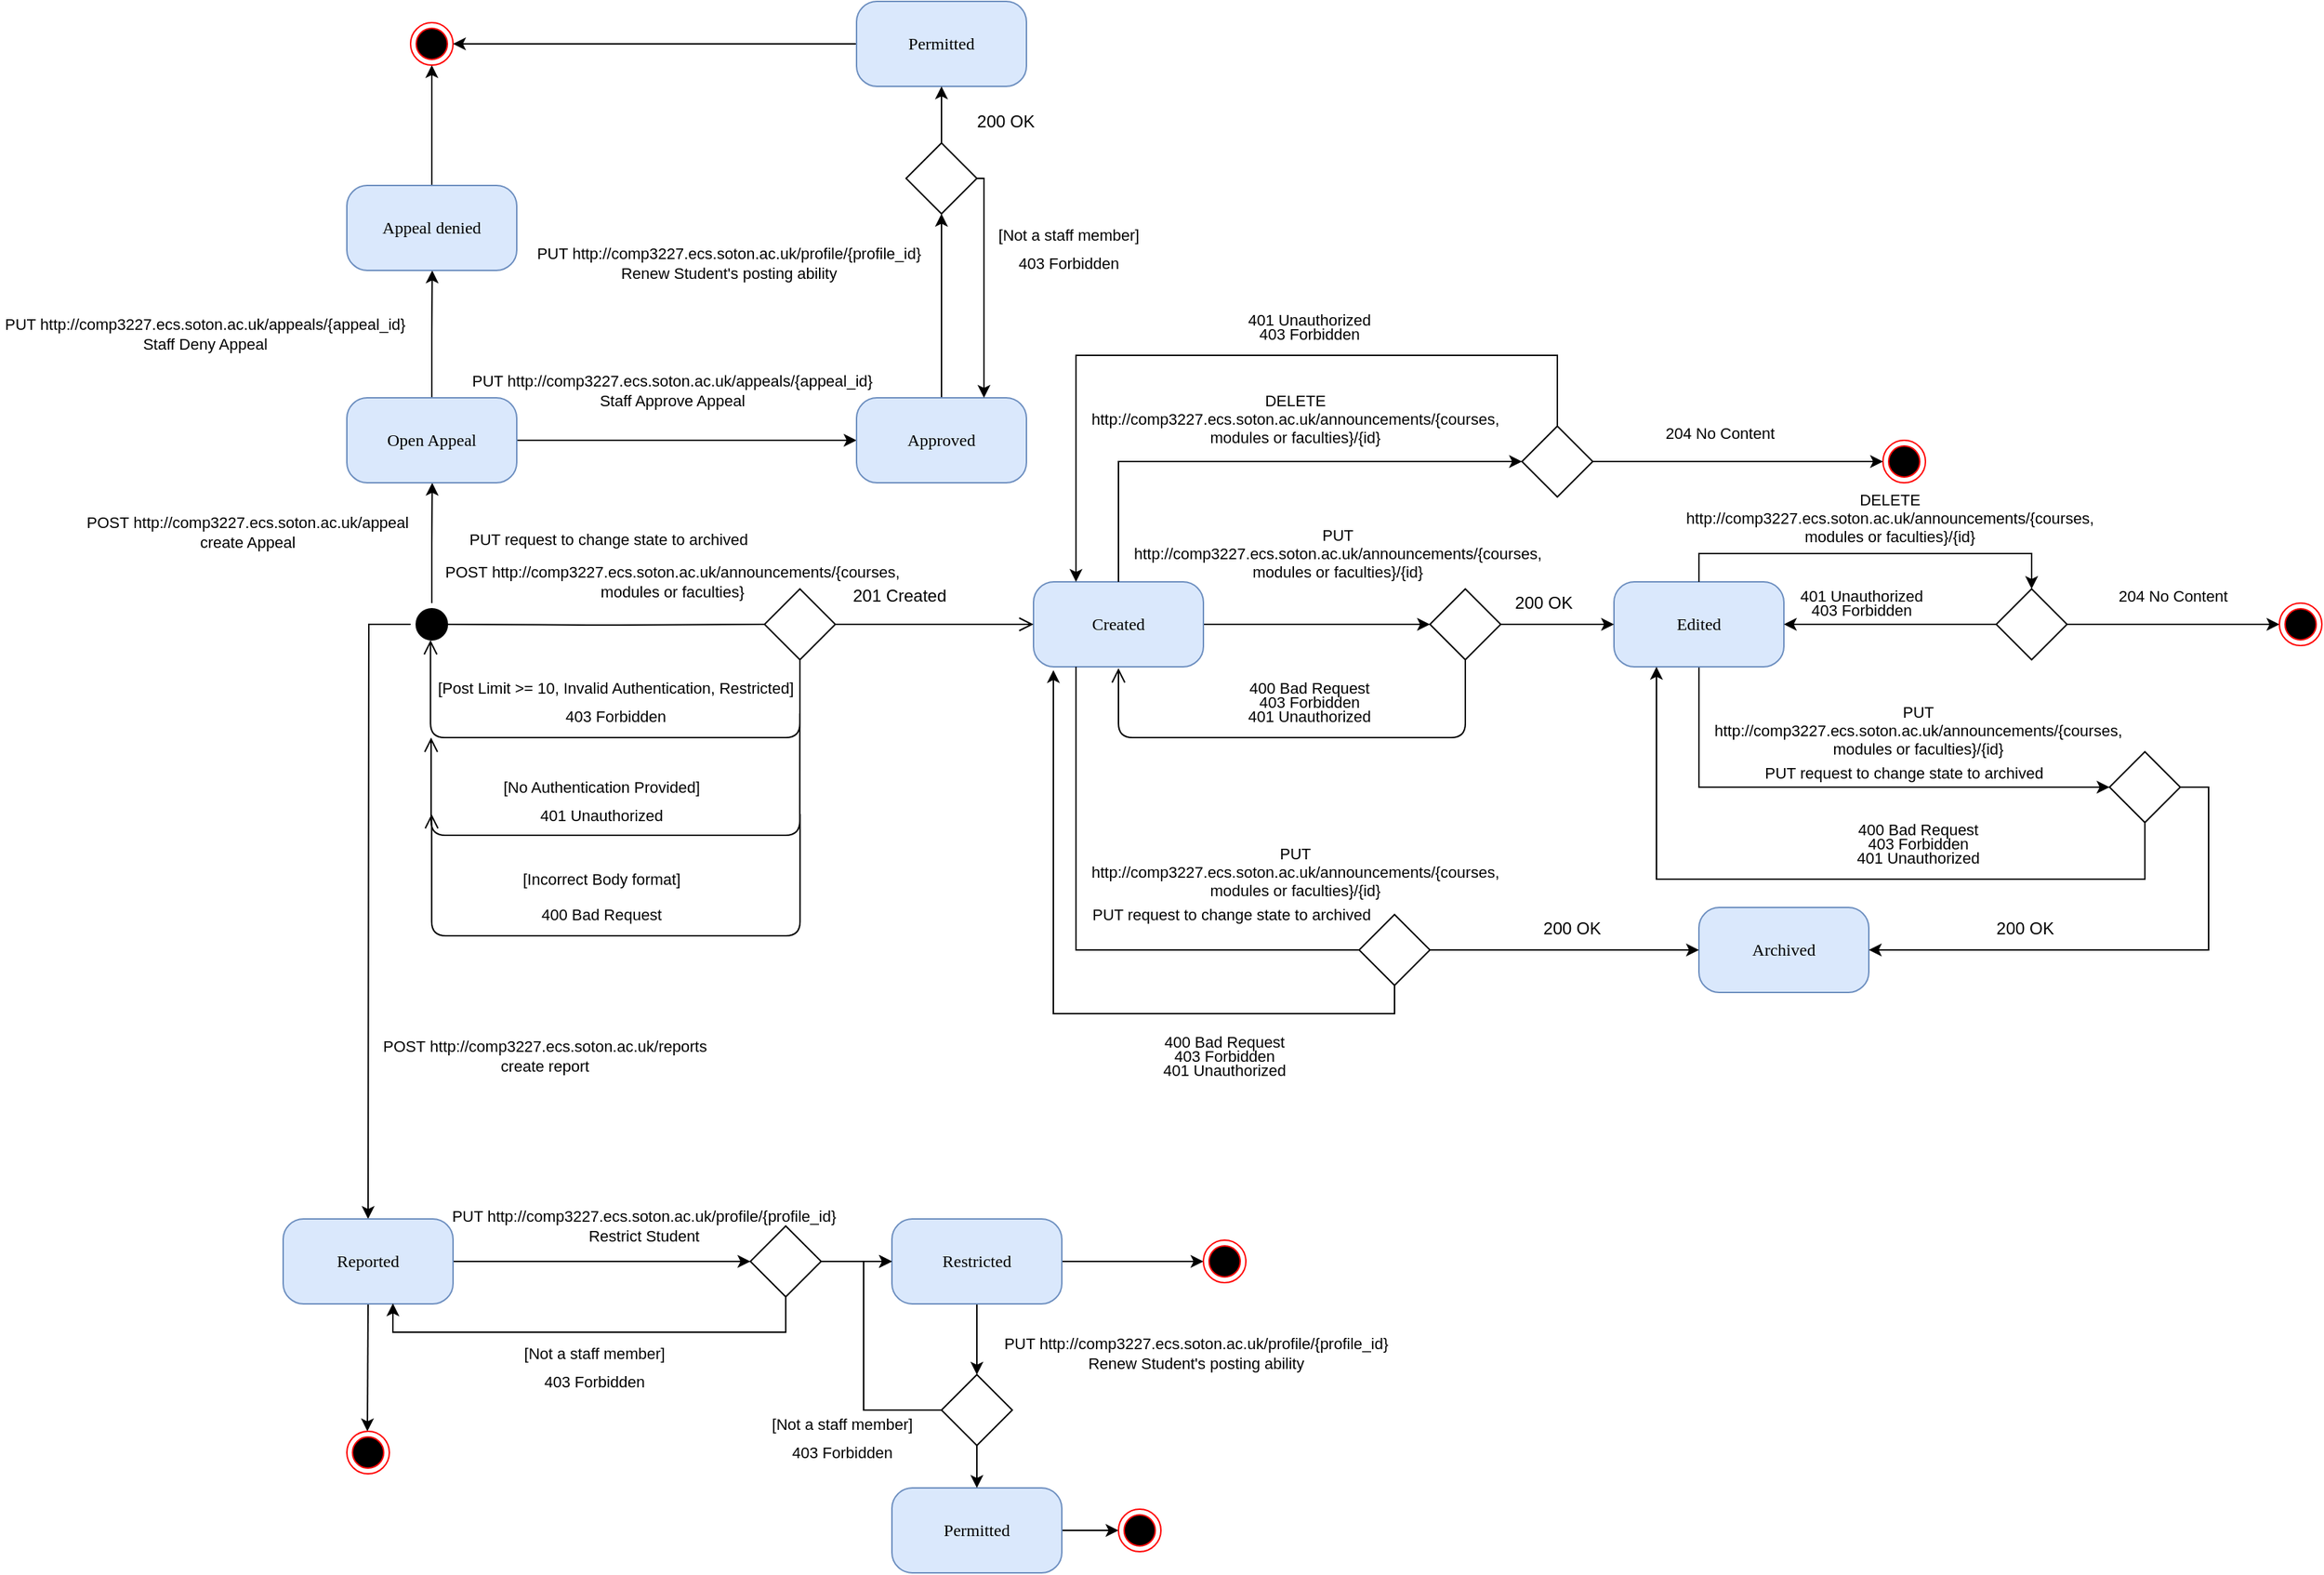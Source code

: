 <mxfile version="22.1.5" type="device">
  <diagram name="Page-1" id="58cdce13-f638-feb5-8d6f-7d28b1aa9fa0">
    <mxGraphModel dx="1909" dy="971" grid="1" gridSize="10" guides="1" tooltips="1" connect="1" arrows="1" fold="1" page="1" pageScale="1" pageWidth="3300" pageHeight="2339" background="none" math="0" shadow="0">
      <root>
        <mxCell id="0" />
        <mxCell id="1" parent="0" />
        <mxCell id="6BWkst6RVMvoEHYVJQI9-71" style="edgeStyle=orthogonalEdgeStyle;rounded=0;orthogonalLoop=1;jettySize=auto;html=1;exitX=0.5;exitY=1;exitDx=0;exitDy=0;" parent="1" source="382b91b5511bd0f7-1" edge="1">
          <mxGeometry relative="1" as="geometry">
            <mxPoint x="890" y="1190" as="targetPoint" />
          </mxGeometry>
        </mxCell>
        <mxCell id="wpCIgoDuGoxNXAhAN5nI-4" style="edgeStyle=orthogonalEdgeStyle;rounded=0;orthogonalLoop=1;jettySize=auto;html=1;exitX=0;exitY=0.5;exitDx=0;exitDy=0;" parent="1" source="382b91b5511bd0f7-1" edge="1">
          <mxGeometry relative="1" as="geometry">
            <mxPoint x="935.286" y="670" as="targetPoint" />
          </mxGeometry>
        </mxCell>
        <mxCell id="382b91b5511bd0f7-1" value="" style="ellipse;html=1;shape=startState;fillColor=#000000;strokeColor=#000000;rounded=1;shadow=0;comic=0;labelBackgroundColor=none;fontFamily=Verdana;fontSize=12;fontColor=#000000;align=center;direction=south;" parent="1" vertex="1">
          <mxGeometry x="920" y="755" width="30" height="30" as="geometry" />
        </mxCell>
        <mxCell id="SyVr7KE0uqaBWoRiE3xX-16" style="edgeStyle=orthogonalEdgeStyle;rounded=0;orthogonalLoop=1;jettySize=auto;html=1;exitX=1;exitY=0.5;exitDx=0;exitDy=0;entryX=0;entryY=0.5;entryDx=0;entryDy=0;" parent="1" source="382b91b5511bd0f7-6" target="6BWkst6RVMvoEHYVJQI9-21" edge="1">
          <mxGeometry relative="1" as="geometry" />
        </mxCell>
        <mxCell id="382b91b5511bd0f7-6" value="Created" style="rounded=1;whiteSpace=wrap;html=1;arcSize=24;fillColor=#dae8fc;strokeColor=#6c8ebf;shadow=0;comic=0;labelBackgroundColor=none;fontFamily=Verdana;fontSize=12;align=center;" parent="1" vertex="1">
          <mxGeometry x="1360" y="740" width="120" height="60" as="geometry" />
        </mxCell>
        <mxCell id="2a3bc250acf0617d-9" style="edgeStyle=orthogonalEdgeStyle;html=1;labelBackgroundColor=none;endArrow=open;endSize=8;strokeColor=#000000;fontFamily=Verdana;fontSize=12;align=left;startArrow=none;" parent="1" source="6BWkst6RVMvoEHYVJQI9-2" target="382b91b5511bd0f7-6" edge="1">
          <mxGeometry relative="1" as="geometry" />
        </mxCell>
        <mxCell id="6BWkst6RVMvoEHYVJQI9-3" value="" style="edgeStyle=orthogonalEdgeStyle;html=1;labelBackgroundColor=none;endArrow=none;endSize=8;strokeColor=#000000;fontFamily=Verdana;fontSize=12;align=left;" parent="1" target="6BWkst6RVMvoEHYVJQI9-2" edge="1">
          <mxGeometry relative="1" as="geometry">
            <mxPoint x="940" y="770" as="sourcePoint" />
            <mxPoint x="1230" y="770" as="targetPoint" />
          </mxGeometry>
        </mxCell>
        <mxCell id="6BWkst6RVMvoEHYVJQI9-2" value="" style="rhombus;whiteSpace=wrap;html=1;" parent="1" vertex="1">
          <mxGeometry x="1170" y="745" width="50" height="50" as="geometry" />
        </mxCell>
        <mxCell id="6BWkst6RVMvoEHYVJQI9-5" style="edgeStyle=orthogonalEdgeStyle;html=1;labelBackgroundColor=none;endArrow=open;endSize=8;strokeColor=#000000;fontFamily=Verdana;fontSize=12;align=left;startArrow=none;entryX=0.871;entryY=0.53;entryDx=0;entryDy=0;entryPerimeter=0;exitX=0.5;exitY=1;exitDx=0;exitDy=0;" parent="1" source="6BWkst6RVMvoEHYVJQI9-2" target="382b91b5511bd0f7-1" edge="1">
          <mxGeometry relative="1" as="geometry">
            <mxPoint x="1095" y="800" as="sourcePoint" />
            <mxPoint x="1200" y="740" as="targetPoint" />
            <Array as="points">
              <mxPoint x="1195" y="850" />
              <mxPoint x="934" y="850" />
            </Array>
          </mxGeometry>
        </mxCell>
        <mxCell id="SyVr7KE0uqaBWoRiE3xX-9" style="edgeStyle=orthogonalEdgeStyle;rounded=0;orthogonalLoop=1;jettySize=auto;html=1;exitX=0.5;exitY=1;exitDx=0;exitDy=0;entryX=0;entryY=0.5;entryDx=0;entryDy=0;" parent="1" source="6BWkst6RVMvoEHYVJQI9-6" target="SyVr7KE0uqaBWoRiE3xX-12" edge="1">
          <mxGeometry relative="1" as="geometry">
            <mxPoint x="1830" y="900" as="targetPoint" />
          </mxGeometry>
        </mxCell>
        <mxCell id="6BWkst6RVMvoEHYVJQI9-6" value="Edited" style="rounded=1;whiteSpace=wrap;html=1;arcSize=24;fillColor=#dae8fc;strokeColor=#6c8ebf;shadow=0;comic=0;labelBackgroundColor=none;fontFamily=Verdana;fontSize=12;align=center;" parent="1" vertex="1">
          <mxGeometry x="1770" y="740" width="120" height="60" as="geometry" />
        </mxCell>
        <mxCell id="6BWkst6RVMvoEHYVJQI9-8" value="Archived" style="rounded=1;whiteSpace=wrap;html=1;arcSize=24;fillColor=#dae8fc;strokeColor=#6c8ebf;shadow=0;comic=0;labelBackgroundColor=none;fontFamily=Verdana;fontSize=12;align=center;" parent="1" vertex="1">
          <mxGeometry x="1830" y="970" width="120" height="60" as="geometry" />
        </mxCell>
        <mxCell id="6BWkst6RVMvoEHYVJQI9-9" value="POST&amp;nbsp;http://comp3227.ecs.soton.ac.uk/announcements/{courses, modules or faculties}" style="text;html=1;strokeColor=none;fillColor=none;align=center;verticalAlign=middle;whiteSpace=wrap;rounded=0;fontSize=11;" parent="1" vertex="1">
          <mxGeometry x="960" y="725" width="290" height="30" as="geometry" />
        </mxCell>
        <mxCell id="6BWkst6RVMvoEHYVJQI9-11" value="201 Created" style="text;html=1;align=center;verticalAlign=middle;resizable=0;points=[];autosize=1;strokeColor=none;fillColor=none;" parent="1" vertex="1">
          <mxGeometry x="1220" y="735" width="90" height="30" as="geometry" />
        </mxCell>
        <mxCell id="6BWkst6RVMvoEHYVJQI9-12" value="[Post Limit &amp;gt;= 10, Invalid Authentication, Restricted]" style="text;html=1;strokeColor=none;fillColor=none;align=center;verticalAlign=middle;whiteSpace=wrap;rounded=0;fontSize=11;" parent="1" vertex="1">
          <mxGeometry x="920" y="800" width="290" height="30" as="geometry" />
        </mxCell>
        <mxCell id="6BWkst6RVMvoEHYVJQI9-13" value="[No Authentication Provided]" style="text;html=1;strokeColor=none;fillColor=none;align=center;verticalAlign=middle;whiteSpace=wrap;rounded=0;fontSize=11;" parent="1" vertex="1">
          <mxGeometry x="910" y="870" width="290" height="30" as="geometry" />
        </mxCell>
        <mxCell id="6BWkst6RVMvoEHYVJQI9-14" value="[Incorrect Body format]" style="text;html=1;strokeColor=none;fillColor=none;align=center;verticalAlign=middle;whiteSpace=wrap;rounded=0;fontSize=11;" parent="1" vertex="1">
          <mxGeometry x="985" y="935" width="140" height="30" as="geometry" />
        </mxCell>
        <mxCell id="6BWkst6RVMvoEHYVJQI9-15" style="edgeStyle=orthogonalEdgeStyle;html=1;labelBackgroundColor=none;endArrow=open;endSize=8;strokeColor=#000000;fontFamily=Verdana;fontSize=12;align=left;startArrow=none;entryX=0.871;entryY=0.53;entryDx=0;entryDy=0;entryPerimeter=0;exitX=0.948;exitY=1.1;exitDx=0;exitDy=0;exitPerimeter=0;" parent="1" source="6BWkst6RVMvoEHYVJQI9-12" edge="1">
          <mxGeometry relative="1" as="geometry">
            <mxPoint x="1195.5" y="864" as="sourcePoint" />
            <mxPoint x="934.5" y="850" as="targetPoint" />
            <Array as="points">
              <mxPoint x="1195" y="919" />
              <mxPoint x="935" y="919" />
            </Array>
          </mxGeometry>
        </mxCell>
        <mxCell id="6BWkst6RVMvoEHYVJQI9-16" value="403 Forbidden" style="text;html=1;strokeColor=none;fillColor=none;align=center;verticalAlign=middle;whiteSpace=wrap;rounded=0;fontSize=11;" parent="1" vertex="1">
          <mxGeometry x="1010" y="820" width="110" height="30" as="geometry" />
        </mxCell>
        <mxCell id="6BWkst6RVMvoEHYVJQI9-17" value="401 Unauthorized" style="text;html=1;strokeColor=none;fillColor=none;align=center;verticalAlign=middle;whiteSpace=wrap;rounded=0;fontSize=11;" parent="1" vertex="1">
          <mxGeometry x="1000" y="890" width="110" height="30" as="geometry" />
        </mxCell>
        <mxCell id="6BWkst6RVMvoEHYVJQI9-19" value="400 Bad Request" style="text;html=1;strokeColor=none;fillColor=none;align=center;verticalAlign=middle;whiteSpace=wrap;rounded=0;fontSize=11;" parent="1" vertex="1">
          <mxGeometry x="1000" y="960" width="110" height="30" as="geometry" />
        </mxCell>
        <mxCell id="6BWkst6RVMvoEHYVJQI9-20" value="PUT http://comp3227.ecs.soton.ac.uk/announcements/{courses, modules or faculties}/{id}&lt;br&gt;" style="text;html=1;strokeColor=none;fillColor=none;align=center;verticalAlign=middle;whiteSpace=wrap;rounded=0;fontSize=11;" parent="1" vertex="1">
          <mxGeometry x="1430" y="705" width="290" height="30" as="geometry" />
        </mxCell>
        <mxCell id="6BWkst6RVMvoEHYVJQI9-27" style="edgeStyle=orthogonalEdgeStyle;rounded=0;orthogonalLoop=1;jettySize=auto;html=1;exitX=1;exitY=0.5;exitDx=0;exitDy=0;entryX=0;entryY=0.5;entryDx=0;entryDy=0;" parent="1" source="6BWkst6RVMvoEHYVJQI9-21" target="6BWkst6RVMvoEHYVJQI9-6" edge="1">
          <mxGeometry relative="1" as="geometry" />
        </mxCell>
        <mxCell id="6BWkst6RVMvoEHYVJQI9-21" value="" style="rhombus;whiteSpace=wrap;html=1;" parent="1" vertex="1">
          <mxGeometry x="1640" y="745" width="50" height="50" as="geometry" />
        </mxCell>
        <mxCell id="6BWkst6RVMvoEHYVJQI9-28" style="edgeStyle=orthogonalEdgeStyle;html=1;labelBackgroundColor=none;endArrow=open;endSize=8;strokeColor=#000000;fontFamily=Verdana;fontSize=12;align=left;startArrow=none;entryX=0.871;entryY=0.53;entryDx=0;entryDy=0;entryPerimeter=0;exitX=0.5;exitY=1;exitDx=0;exitDy=0;" parent="1" source="6BWkst6RVMvoEHYVJQI9-21" edge="1">
          <mxGeometry relative="1" as="geometry">
            <mxPoint x="1681" y="815" as="sourcePoint" />
            <mxPoint x="1420" y="801" as="targetPoint" />
            <Array as="points">
              <mxPoint x="1665" y="850" />
              <mxPoint x="1420" y="850" />
            </Array>
          </mxGeometry>
        </mxCell>
        <mxCell id="6BWkst6RVMvoEHYVJQI9-29" value="200 OK" style="text;html=1;align=center;verticalAlign=middle;resizable=0;points=[];autosize=1;strokeColor=none;fillColor=none;" parent="1" vertex="1">
          <mxGeometry x="1690" y="740" width="60" height="30" as="geometry" />
        </mxCell>
        <mxCell id="6BWkst6RVMvoEHYVJQI9-30" value="400 Bad Request" style="text;html=1;strokeColor=none;fillColor=none;align=center;verticalAlign=middle;whiteSpace=wrap;rounded=0;fontSize=11;" parent="1" vertex="1">
          <mxGeometry x="1500" y="800" width="110" height="30" as="geometry" />
        </mxCell>
        <mxCell id="6BWkst6RVMvoEHYVJQI9-31" value="401 Unauthorized" style="text;html=1;strokeColor=none;fillColor=none;align=center;verticalAlign=middle;whiteSpace=wrap;rounded=0;fontSize=11;" parent="1" vertex="1">
          <mxGeometry x="1500" y="820" width="110" height="30" as="geometry" />
        </mxCell>
        <mxCell id="6BWkst6RVMvoEHYVJQI9-32" value="403 Forbidden" style="text;html=1;strokeColor=none;fillColor=none;align=center;verticalAlign=middle;whiteSpace=wrap;rounded=0;fontSize=11;" parent="1" vertex="1">
          <mxGeometry x="1500" y="810" width="110" height="30" as="geometry" />
        </mxCell>
        <mxCell id="6BWkst6RVMvoEHYVJQI9-36" value="DELETE http://comp3227.ecs.soton.ac.uk/announcements/{courses, modules or faculties}/{id}" style="text;html=1;strokeColor=none;fillColor=none;align=center;verticalAlign=middle;whiteSpace=wrap;rounded=0;fontSize=11;" parent="1" vertex="1">
          <mxGeometry x="1400" y="610" width="290" height="30" as="geometry" />
        </mxCell>
        <mxCell id="6BWkst6RVMvoEHYVJQI9-37" value="204 No Content" style="text;html=1;strokeColor=none;fillColor=none;align=center;verticalAlign=middle;whiteSpace=wrap;rounded=0;fontSize=11;" parent="1" vertex="1">
          <mxGeometry x="1790" y="620" width="110" height="30" as="geometry" />
        </mxCell>
        <mxCell id="6BWkst6RVMvoEHYVJQI9-60" value="" style="edgeStyle=orthogonalEdgeStyle;rounded=0;orthogonalLoop=1;jettySize=auto;html=1;exitX=0.25;exitY=1;exitDx=0;exitDy=0;entryX=0;entryY=0.5;entryDx=0;entryDy=0;endArrow=none;" parent="1" source="382b91b5511bd0f7-6" target="6BWkst6RVMvoEHYVJQI9-59" edge="1">
          <mxGeometry relative="1" as="geometry">
            <mxPoint x="1405" y="1000" as="sourcePoint" />
            <mxPoint x="1600" y="1000" as="targetPoint" />
          </mxGeometry>
        </mxCell>
        <mxCell id="SyVr7KE0uqaBWoRiE3xX-22" style="edgeStyle=orthogonalEdgeStyle;rounded=0;orthogonalLoop=1;jettySize=auto;html=1;exitX=1;exitY=0.5;exitDx=0;exitDy=0;entryX=0;entryY=0.5;entryDx=0;entryDy=0;" parent="1" source="6BWkst6RVMvoEHYVJQI9-59" target="6BWkst6RVMvoEHYVJQI9-8" edge="1">
          <mxGeometry relative="1" as="geometry" />
        </mxCell>
        <mxCell id="6BWkst6RVMvoEHYVJQI9-59" value="" style="rhombus;whiteSpace=wrap;html=1;" parent="1" vertex="1">
          <mxGeometry x="1590" y="975" width="50" height="50" as="geometry" />
        </mxCell>
        <mxCell id="6BWkst6RVMvoEHYVJQI9-72" value="POST&amp;nbsp;http://comp3227.ecs.soton.ac.uk/reports&lt;br&gt;create report" style="text;html=1;strokeColor=none;fillColor=none;align=center;verticalAlign=middle;whiteSpace=wrap;rounded=0;fontSize=11;" parent="1" vertex="1">
          <mxGeometry x="870" y="1060" width="290" height="30" as="geometry" />
        </mxCell>
        <mxCell id="6BWkst6RVMvoEHYVJQI9-75" style="edgeStyle=orthogonalEdgeStyle;rounded=0;orthogonalLoop=1;jettySize=auto;html=1;exitX=0.5;exitY=1;exitDx=0;exitDy=0;" parent="1" source="6BWkst6RVMvoEHYVJQI9-74" edge="1">
          <mxGeometry relative="1" as="geometry">
            <mxPoint x="889.5" y="1340" as="targetPoint" />
          </mxGeometry>
        </mxCell>
        <mxCell id="WHHI2yMgMxbM5bKef1kN-1" style="edgeStyle=orthogonalEdgeStyle;rounded=0;orthogonalLoop=1;jettySize=auto;html=1;exitX=1;exitY=0.5;exitDx=0;exitDy=0;" parent="1" source="6BWkst6RVMvoEHYVJQI9-74" edge="1">
          <mxGeometry relative="1" as="geometry">
            <mxPoint x="1160" y="1220" as="targetPoint" />
          </mxGeometry>
        </mxCell>
        <mxCell id="6BWkst6RVMvoEHYVJQI9-74" value="Reported" style="rounded=1;whiteSpace=wrap;html=1;arcSize=24;fillColor=#dae8fc;strokeColor=#6c8ebf;shadow=0;comic=0;labelBackgroundColor=none;fontFamily=Verdana;fontSize=12;align=center;" parent="1" vertex="1">
          <mxGeometry x="830" y="1190" width="120" height="60" as="geometry" />
        </mxCell>
        <mxCell id="6BWkst6RVMvoEHYVJQI9-76" value="" style="ellipse;html=1;shape=endState;fillColor=#000000;strokeColor=#ff0000;" parent="1" vertex="1">
          <mxGeometry x="875" y="1340" width="30" height="30" as="geometry" />
        </mxCell>
        <mxCell id="wpCIgoDuGoxNXAhAN5nI-3" value="PUT request to change state to archived" style="text;html=1;strokeColor=none;fillColor=none;align=center;verticalAlign=middle;whiteSpace=wrap;rounded=0;fontSize=11;" parent="1" vertex="1">
          <mxGeometry x="1355" y="960" width="290" height="30" as="geometry" />
        </mxCell>
        <mxCell id="wpCIgoDuGoxNXAhAN5nI-5" value="POST&amp;nbsp;http://comp3227.ecs.soton.ac.uk/appeal&lt;br&gt;create Appeal" style="text;html=1;strokeColor=none;fillColor=none;align=center;verticalAlign=middle;whiteSpace=wrap;rounded=0;fontSize=11;" parent="1" vertex="1">
          <mxGeometry x="660" y="690" width="290" height="30" as="geometry" />
        </mxCell>
        <mxCell id="wpCIgoDuGoxNXAhAN5nI-7" style="edgeStyle=orthogonalEdgeStyle;rounded=0;orthogonalLoop=1;jettySize=auto;html=1;exitX=1;exitY=0.5;exitDx=0;exitDy=0;entryX=0;entryY=0.5;entryDx=0;entryDy=0;" parent="1" source="wpCIgoDuGoxNXAhAN5nI-6" target="wpCIgoDuGoxNXAhAN5nI-10" edge="1">
          <mxGeometry relative="1" as="geometry">
            <mxPoint x="1160" y="639.857" as="targetPoint" />
          </mxGeometry>
        </mxCell>
        <mxCell id="wpCIgoDuGoxNXAhAN5nI-8" style="edgeStyle=orthogonalEdgeStyle;rounded=0;orthogonalLoop=1;jettySize=auto;html=1;exitX=0.5;exitY=0;exitDx=0;exitDy=0;" parent="1" source="wpCIgoDuGoxNXAhAN5nI-6" edge="1">
          <mxGeometry relative="1" as="geometry">
            <mxPoint x="935.286" y="520" as="targetPoint" />
          </mxGeometry>
        </mxCell>
        <mxCell id="wpCIgoDuGoxNXAhAN5nI-6" value="Open Appeal" style="rounded=1;whiteSpace=wrap;html=1;arcSize=24;fillColor=#dae8fc;strokeColor=#6c8ebf;shadow=0;comic=0;labelBackgroundColor=none;fontFamily=Verdana;fontSize=12;align=center;" parent="1" vertex="1">
          <mxGeometry x="875" y="610" width="120" height="60" as="geometry" />
        </mxCell>
        <mxCell id="SyVr7KE0uqaBWoRiE3xX-37" style="edgeStyle=orthogonalEdgeStyle;rounded=0;orthogonalLoop=1;jettySize=auto;html=1;exitX=0.5;exitY=0;exitDx=0;exitDy=0;entryX=0.5;entryY=1;entryDx=0;entryDy=0;" parent="1" source="wpCIgoDuGoxNXAhAN5nI-9" target="SyVr7KE0uqaBWoRiE3xX-36" edge="1">
          <mxGeometry relative="1" as="geometry" />
        </mxCell>
        <mxCell id="wpCIgoDuGoxNXAhAN5nI-9" value="Appeal denied" style="rounded=1;whiteSpace=wrap;html=1;arcSize=24;fillColor=#dae8fc;strokeColor=#6c8ebf;shadow=0;comic=0;labelBackgroundColor=none;fontFamily=Verdana;fontSize=12;align=center;" parent="1" vertex="1">
          <mxGeometry x="875" y="460" width="120" height="60" as="geometry" />
        </mxCell>
        <mxCell id="wpCIgoDuGoxNXAhAN5nI-13" style="edgeStyle=orthogonalEdgeStyle;rounded=0;orthogonalLoop=1;jettySize=auto;html=1;exitX=0.5;exitY=0;exitDx=0;exitDy=0;entryX=0.5;entryY=1;entryDx=0;entryDy=0;" parent="1" source="wpCIgoDuGoxNXAhAN5nI-10" target="SyVr7KE0uqaBWoRiE3xX-42" edge="1">
          <mxGeometry relative="1" as="geometry">
            <mxPoint x="1295" y="505" as="targetPoint" />
          </mxGeometry>
        </mxCell>
        <mxCell id="GK7f2-Z8EosQErU70meb-1" style="edgeStyle=orthogonalEdgeStyle;rounded=0;orthogonalLoop=1;jettySize=auto;html=1;exitX=1;exitY=0.5;exitDx=0;exitDy=0;" parent="1" source="wpCIgoDuGoxNXAhAN5nI-10" edge="1">
          <mxGeometry relative="1" as="geometry">
            <mxPoint x="1355.222" y="640.333" as="targetPoint" />
          </mxGeometry>
        </mxCell>
        <mxCell id="wpCIgoDuGoxNXAhAN5nI-10" value="Approved" style="rounded=1;whiteSpace=wrap;html=1;arcSize=24;fillColor=#dae8fc;strokeColor=#6c8ebf;shadow=0;comic=0;labelBackgroundColor=none;fontFamily=Verdana;fontSize=12;align=center;" parent="1" vertex="1">
          <mxGeometry x="1235" y="610" width="120" height="60" as="geometry" />
        </mxCell>
        <mxCell id="wpCIgoDuGoxNXAhAN5nI-16" style="edgeStyle=orthogonalEdgeStyle;html=1;labelBackgroundColor=none;endArrow=open;endSize=8;strokeColor=#000000;fontFamily=Verdana;fontSize=12;align=left;startArrow=none;exitX=0.948;exitY=1.1;exitDx=0;exitDy=0;exitPerimeter=0;" parent="1" edge="1">
          <mxGeometry relative="1" as="geometry">
            <mxPoint x="1195.11" y="904.03" as="sourcePoint" />
            <mxPoint x="934.86" y="904.03" as="targetPoint" />
            <Array as="points">
              <mxPoint x="1195.11" y="990.03" />
              <mxPoint x="935.11" y="990.03" />
            </Array>
          </mxGeometry>
        </mxCell>
        <mxCell id="wpCIgoDuGoxNXAhAN5nI-17" value="PUT request to change state to archived" style="text;html=1;strokeColor=none;fillColor=none;align=center;verticalAlign=middle;whiteSpace=wrap;rounded=0;fontSize=11;" parent="1" vertex="1">
          <mxGeometry x="915" y="695" width="290" height="30" as="geometry" />
        </mxCell>
        <mxCell id="wpCIgoDuGoxNXAhAN5nI-18" value="PUT http://comp3227.ecs.soton.ac.uk/appeals/{appeal_id}&lt;br&gt;Staff Approve Appeal" style="text;html=1;strokeColor=none;fillColor=none;align=center;verticalAlign=middle;whiteSpace=wrap;rounded=0;fontSize=11;" parent="1" vertex="1">
          <mxGeometry x="960" y="590" width="290" height="30" as="geometry" />
        </mxCell>
        <mxCell id="wpCIgoDuGoxNXAhAN5nI-19" value="PUT http://comp3227.ecs.soton.ac.uk/appeals/{appeal_id}&lt;br&gt;Staff Deny Appeal" style="text;html=1;strokeColor=none;fillColor=none;align=center;verticalAlign=middle;whiteSpace=wrap;rounded=0;fontSize=11;" parent="1" vertex="1">
          <mxGeometry x="630" y="550" width="290" height="30" as="geometry" />
        </mxCell>
        <mxCell id="WHHI2yMgMxbM5bKef1kN-2" value="PUT http://comp3227.ecs.soton.ac.uk/profile/{profile_id}&lt;br&gt;Restrict Student" style="text;html=1;strokeColor=none;fillColor=none;align=center;verticalAlign=middle;whiteSpace=wrap;rounded=0;fontSize=11;" parent="1" vertex="1">
          <mxGeometry x="940" y="1180" width="290" height="30" as="geometry" />
        </mxCell>
        <mxCell id="WHHI2yMgMxbM5bKef1kN-12" style="edgeStyle=orthogonalEdgeStyle;rounded=0;orthogonalLoop=1;jettySize=auto;html=1;exitX=1;exitY=0.5;exitDx=0;exitDy=0;entryX=0;entryY=0.5;entryDx=0;entryDy=0;" parent="1" source="WHHI2yMgMxbM5bKef1kN-3" target="WHHI2yMgMxbM5bKef1kN-11" edge="1">
          <mxGeometry relative="1" as="geometry" />
        </mxCell>
        <mxCell id="WHHI2yMgMxbM5bKef1kN-24" style="edgeStyle=orthogonalEdgeStyle;rounded=0;orthogonalLoop=1;jettySize=auto;html=1;exitX=0.5;exitY=1;exitDx=0;exitDy=0;entryX=0.5;entryY=0;entryDx=0;entryDy=0;" parent="1" source="WHHI2yMgMxbM5bKef1kN-3" target="WHHI2yMgMxbM5bKef1kN-18" edge="1">
          <mxGeometry relative="1" as="geometry" />
        </mxCell>
        <mxCell id="WHHI2yMgMxbM5bKef1kN-3" value="Restricted" style="rounded=1;whiteSpace=wrap;html=1;arcSize=24;fillColor=#dae8fc;strokeColor=#6c8ebf;shadow=0;comic=0;labelBackgroundColor=none;fontFamily=Verdana;fontSize=12;align=center;" parent="1" vertex="1">
          <mxGeometry x="1260" y="1190" width="120" height="60" as="geometry" />
        </mxCell>
        <mxCell id="WHHI2yMgMxbM5bKef1kN-7" style="edgeStyle=orthogonalEdgeStyle;rounded=0;orthogonalLoop=1;jettySize=auto;html=1;exitX=1;exitY=0.5;exitDx=0;exitDy=0;" parent="1" source="WHHI2yMgMxbM5bKef1kN-5" target="WHHI2yMgMxbM5bKef1kN-3" edge="1">
          <mxGeometry relative="1" as="geometry" />
        </mxCell>
        <mxCell id="WHHI2yMgMxbM5bKef1kN-5" value="" style="rhombus;whiteSpace=wrap;html=1;" parent="1" vertex="1">
          <mxGeometry x="1160" y="1195" width="50" height="50" as="geometry" />
        </mxCell>
        <mxCell id="WHHI2yMgMxbM5bKef1kN-6" style="edgeStyle=orthogonalEdgeStyle;rounded=0;orthogonalLoop=1;jettySize=auto;html=1;exitX=0.5;exitY=1;exitDx=0;exitDy=0;entryX=0.646;entryY=0.994;entryDx=0;entryDy=0;entryPerimeter=0;" parent="1" source="WHHI2yMgMxbM5bKef1kN-5" target="6BWkst6RVMvoEHYVJQI9-74" edge="1">
          <mxGeometry relative="1" as="geometry" />
        </mxCell>
        <mxCell id="WHHI2yMgMxbM5bKef1kN-8" value="403 Forbidden" style="text;html=1;strokeColor=none;fillColor=none;align=center;verticalAlign=middle;whiteSpace=wrap;rounded=0;fontSize=11;" parent="1" vertex="1">
          <mxGeometry x="995" y="1290" width="110" height="30" as="geometry" />
        </mxCell>
        <mxCell id="WHHI2yMgMxbM5bKef1kN-9" value="[Not a staff member]" style="text;html=1;strokeColor=none;fillColor=none;align=center;verticalAlign=middle;whiteSpace=wrap;rounded=0;fontSize=11;" parent="1" vertex="1">
          <mxGeometry x="995" y="1270" width="110" height="30" as="geometry" />
        </mxCell>
        <mxCell id="WHHI2yMgMxbM5bKef1kN-11" value="" style="ellipse;html=1;shape=endState;fillColor=#000000;strokeColor=#ff0000;" parent="1" vertex="1">
          <mxGeometry x="1480" y="1205" width="30" height="30" as="geometry" />
        </mxCell>
        <mxCell id="WHHI2yMgMxbM5bKef1kN-25" style="edgeStyle=orthogonalEdgeStyle;rounded=0;orthogonalLoop=1;jettySize=auto;html=1;exitX=1;exitY=0.5;exitDx=0;exitDy=0;entryX=0;entryY=0.5;entryDx=0;entryDy=0;" parent="1" source="WHHI2yMgMxbM5bKef1kN-13" target="WHHI2yMgMxbM5bKef1kN-23" edge="1">
          <mxGeometry relative="1" as="geometry" />
        </mxCell>
        <mxCell id="WHHI2yMgMxbM5bKef1kN-13" value="Permitted" style="rounded=1;whiteSpace=wrap;html=1;arcSize=24;fillColor=#dae8fc;strokeColor=#6c8ebf;shadow=0;comic=0;labelBackgroundColor=none;fontFamily=Verdana;fontSize=12;align=center;" parent="1" vertex="1">
          <mxGeometry x="1260" y="1380" width="120" height="60" as="geometry" />
        </mxCell>
        <mxCell id="WHHI2yMgMxbM5bKef1kN-15" value="PUT http://comp3227.ecs.soton.ac.uk/profile/{profile_id}&lt;br&gt;Renew Student&#39;s posting ability" style="text;html=1;strokeColor=none;fillColor=none;align=center;verticalAlign=middle;whiteSpace=wrap;rounded=0;fontSize=11;" parent="1" vertex="1">
          <mxGeometry x="1000" y="500" width="290" height="30" as="geometry" />
        </mxCell>
        <mxCell id="WHHI2yMgMxbM5bKef1kN-19" style="edgeStyle=orthogonalEdgeStyle;rounded=0;orthogonalLoop=1;jettySize=auto;html=1;exitX=0;exitY=0.5;exitDx=0;exitDy=0;entryX=0;entryY=0.5;entryDx=0;entryDy=0;" parent="1" source="WHHI2yMgMxbM5bKef1kN-18" target="WHHI2yMgMxbM5bKef1kN-3" edge="1">
          <mxGeometry relative="1" as="geometry" />
        </mxCell>
        <mxCell id="WHHI2yMgMxbM5bKef1kN-22" style="edgeStyle=orthogonalEdgeStyle;rounded=0;orthogonalLoop=1;jettySize=auto;html=1;exitX=0.5;exitY=1;exitDx=0;exitDy=0;entryX=0.5;entryY=0;entryDx=0;entryDy=0;" parent="1" source="WHHI2yMgMxbM5bKef1kN-18" target="WHHI2yMgMxbM5bKef1kN-13" edge="1">
          <mxGeometry relative="1" as="geometry" />
        </mxCell>
        <mxCell id="WHHI2yMgMxbM5bKef1kN-18" value="" style="rhombus;whiteSpace=wrap;html=1;" parent="1" vertex="1">
          <mxGeometry x="1295" y="1300" width="50" height="50" as="geometry" />
        </mxCell>
        <mxCell id="WHHI2yMgMxbM5bKef1kN-20" value="403 Forbidden" style="text;html=1;strokeColor=none;fillColor=none;align=center;verticalAlign=middle;whiteSpace=wrap;rounded=0;fontSize=11;" parent="1" vertex="1">
          <mxGeometry x="1170" y="1340" width="110" height="30" as="geometry" />
        </mxCell>
        <mxCell id="WHHI2yMgMxbM5bKef1kN-21" value="[Not a staff member]" style="text;html=1;strokeColor=none;fillColor=none;align=center;verticalAlign=middle;whiteSpace=wrap;rounded=0;fontSize=11;" parent="1" vertex="1">
          <mxGeometry x="1170" y="1320" width="110" height="30" as="geometry" />
        </mxCell>
        <mxCell id="WHHI2yMgMxbM5bKef1kN-23" value="" style="ellipse;html=1;shape=endState;fillColor=#000000;strokeColor=#ff0000;" parent="1" vertex="1">
          <mxGeometry x="1420" y="1395" width="30" height="30" as="geometry" />
        </mxCell>
        <mxCell id="GK7f2-Z8EosQErU70meb-9" value="" style="edgeStyle=orthogonalEdgeStyle;rounded=0;orthogonalLoop=1;jettySize=auto;html=1;exitX=0.5;exitY=0;exitDx=0;exitDy=0;entryX=0.5;entryY=0;entryDx=0;entryDy=0;" parent="1" source="6BWkst6RVMvoEHYVJQI9-6" target="GK7f2-Z8EosQErU70meb-4" edge="1">
          <mxGeometry relative="1" as="geometry">
            <mxPoint x="1830" y="740" as="sourcePoint" />
            <mxPoint x="2065" y="930" as="targetPoint" />
          </mxGeometry>
        </mxCell>
        <mxCell id="GK7f2-Z8EosQErU70meb-10" style="edgeStyle=orthogonalEdgeStyle;rounded=0;orthogonalLoop=1;jettySize=auto;html=1;exitX=0;exitY=0.5;exitDx=0;exitDy=0;entryX=1;entryY=0.5;entryDx=0;entryDy=0;" parent="1" source="GK7f2-Z8EosQErU70meb-4" target="6BWkst6RVMvoEHYVJQI9-6" edge="1">
          <mxGeometry relative="1" as="geometry" />
        </mxCell>
        <mxCell id="SyVr7KE0uqaBWoRiE3xX-11" style="edgeStyle=orthogonalEdgeStyle;rounded=0;orthogonalLoop=1;jettySize=auto;html=1;exitX=1;exitY=0.5;exitDx=0;exitDy=0;entryX=0;entryY=0.5;entryDx=0;entryDy=0;" parent="1" source="GK7f2-Z8EosQErU70meb-4" target="GK7f2-Z8EosQErU70meb-24" edge="1">
          <mxGeometry relative="1" as="geometry" />
        </mxCell>
        <mxCell id="GK7f2-Z8EosQErU70meb-4" value="" style="rhombus;whiteSpace=wrap;html=1;" parent="1" vertex="1">
          <mxGeometry x="2040" y="745" width="50" height="50" as="geometry" />
        </mxCell>
        <mxCell id="GK7f2-Z8EosQErU70meb-11" value="" style="ellipse;html=1;shape=endState;fillColor=#000000;strokeColor=#ff0000;" parent="1" vertex="1">
          <mxGeometry x="1960" y="640" width="30" height="30" as="geometry" />
        </mxCell>
        <mxCell id="GK7f2-Z8EosQErU70meb-16" value="" style="edgeStyle=orthogonalEdgeStyle;rounded=0;orthogonalLoop=1;jettySize=auto;html=1;exitX=0.5;exitY=0;exitDx=0;exitDy=0;entryX=0;entryY=0.5;entryDx=0;entryDy=0;" parent="1" source="382b91b5511bd0f7-6" target="GK7f2-Z8EosQErU70meb-15" edge="1">
          <mxGeometry relative="1" as="geometry">
            <mxPoint x="1420" y="740" as="sourcePoint" />
            <mxPoint x="1960" y="655" as="targetPoint" />
          </mxGeometry>
        </mxCell>
        <mxCell id="GK7f2-Z8EosQErU70meb-17" style="edgeStyle=orthogonalEdgeStyle;rounded=0;orthogonalLoop=1;jettySize=auto;html=1;exitX=1;exitY=0.5;exitDx=0;exitDy=0;entryX=0;entryY=0.5;entryDx=0;entryDy=0;" parent="1" source="GK7f2-Z8EosQErU70meb-15" target="GK7f2-Z8EosQErU70meb-11" edge="1">
          <mxGeometry relative="1" as="geometry" />
        </mxCell>
        <mxCell id="GK7f2-Z8EosQErU70meb-18" style="edgeStyle=orthogonalEdgeStyle;rounded=0;orthogonalLoop=1;jettySize=auto;html=1;exitX=0.5;exitY=0;exitDx=0;exitDy=0;entryX=0.25;entryY=0;entryDx=0;entryDy=0;" parent="1" source="GK7f2-Z8EosQErU70meb-15" target="382b91b5511bd0f7-6" edge="1">
          <mxGeometry relative="1" as="geometry">
            <Array as="points">
              <mxPoint x="1730" y="580" />
              <mxPoint x="1390" y="580" />
            </Array>
          </mxGeometry>
        </mxCell>
        <mxCell id="GK7f2-Z8EosQErU70meb-15" value="" style="rhombus;whiteSpace=wrap;html=1;" parent="1" vertex="1">
          <mxGeometry x="1705" y="630" width="50" height="50" as="geometry" />
        </mxCell>
        <mxCell id="GK7f2-Z8EosQErU70meb-21" value="401 Unauthorized" style="text;html=1;strokeColor=none;fillColor=none;align=center;verticalAlign=middle;whiteSpace=wrap;rounded=0;fontSize=11;" parent="1" vertex="1">
          <mxGeometry x="1500" y="540" width="110" height="30" as="geometry" />
        </mxCell>
        <mxCell id="GK7f2-Z8EosQErU70meb-22" value="403 Forbidden" style="text;html=1;strokeColor=none;fillColor=none;align=center;verticalAlign=middle;whiteSpace=wrap;rounded=0;fontSize=11;" parent="1" vertex="1">
          <mxGeometry x="1500" y="550" width="110" height="30" as="geometry" />
        </mxCell>
        <mxCell id="GK7f2-Z8EosQErU70meb-24" value="" style="ellipse;html=1;shape=endState;fillColor=#000000;strokeColor=#ff0000;" parent="1" vertex="1">
          <mxGeometry x="2240" y="755" width="30" height="30" as="geometry" />
        </mxCell>
        <mxCell id="GK7f2-Z8EosQErU70meb-28" value="204 No Content" style="text;html=1;strokeColor=none;fillColor=none;align=center;verticalAlign=middle;whiteSpace=wrap;rounded=0;fontSize=11;" parent="1" vertex="1">
          <mxGeometry x="2110" y="735" width="110" height="30" as="geometry" />
        </mxCell>
        <mxCell id="GK7f2-Z8EosQErU70meb-29" value="DELETE http://comp3227.ecs.soton.ac.uk/announcements/{courses, modules or faculties}/{id}" style="text;html=1;strokeColor=none;fillColor=none;align=center;verticalAlign=middle;whiteSpace=wrap;rounded=0;fontSize=11;" parent="1" vertex="1">
          <mxGeometry x="1820" y="680" width="290" height="30" as="geometry" />
        </mxCell>
        <mxCell id="GK7f2-Z8EosQErU70meb-30" value="401 Unauthorized" style="text;html=1;strokeColor=none;fillColor=none;align=center;verticalAlign=middle;whiteSpace=wrap;rounded=0;fontSize=11;" parent="1" vertex="1">
          <mxGeometry x="1890" y="735" width="110" height="30" as="geometry" />
        </mxCell>
        <mxCell id="GK7f2-Z8EosQErU70meb-31" value="403 Forbidden" style="text;html=1;strokeColor=none;fillColor=none;align=center;verticalAlign=middle;whiteSpace=wrap;rounded=0;fontSize=11;" parent="1" vertex="1">
          <mxGeometry x="1890" y="745" width="110" height="30" as="geometry" />
        </mxCell>
        <mxCell id="SyVr7KE0uqaBWoRiE3xX-2" style="edgeStyle=orthogonalEdgeStyle;rounded=0;orthogonalLoop=1;jettySize=auto;html=1;exitX=0.5;exitY=1;exitDx=0;exitDy=0;entryX=0.117;entryY=1.039;entryDx=0;entryDy=0;entryPerimeter=0;" parent="1" source="6BWkst6RVMvoEHYVJQI9-59" target="382b91b5511bd0f7-6" edge="1">
          <mxGeometry relative="1" as="geometry" />
        </mxCell>
        <mxCell id="SyVr7KE0uqaBWoRiE3xX-25" style="edgeStyle=orthogonalEdgeStyle;rounded=0;orthogonalLoop=1;jettySize=auto;html=1;exitX=0.5;exitY=1;exitDx=0;exitDy=0;entryX=0.25;entryY=1;entryDx=0;entryDy=0;" parent="1" source="SyVr7KE0uqaBWoRiE3xX-12" target="6BWkst6RVMvoEHYVJQI9-6" edge="1">
          <mxGeometry relative="1" as="geometry">
            <Array as="points">
              <mxPoint x="2145" y="950" />
              <mxPoint x="1800" y="950" />
            </Array>
          </mxGeometry>
        </mxCell>
        <mxCell id="SyVr7KE0uqaBWoRiE3xX-32" style="edgeStyle=orthogonalEdgeStyle;rounded=0;orthogonalLoop=1;jettySize=auto;html=1;exitX=1;exitY=0.5;exitDx=0;exitDy=0;entryX=1;entryY=0.5;entryDx=0;entryDy=0;" parent="1" source="SyVr7KE0uqaBWoRiE3xX-12" target="6BWkst6RVMvoEHYVJQI9-8" edge="1">
          <mxGeometry relative="1" as="geometry" />
        </mxCell>
        <mxCell id="SyVr7KE0uqaBWoRiE3xX-12" value="" style="rhombus;whiteSpace=wrap;html=1;" parent="1" vertex="1">
          <mxGeometry x="2120" y="860" width="50" height="50" as="geometry" />
        </mxCell>
        <mxCell id="SyVr7KE0uqaBWoRiE3xX-14" value="200 OK" style="text;html=1;align=center;verticalAlign=middle;resizable=0;points=[];autosize=1;strokeColor=none;fillColor=none;" parent="1" vertex="1">
          <mxGeometry x="1710" y="970" width="60" height="30" as="geometry" />
        </mxCell>
        <mxCell id="SyVr7KE0uqaBWoRiE3xX-15" value="PUT http://comp3227.ecs.soton.ac.uk/announcements/{courses, modules or faculties}/{id}&lt;br&gt;" style="text;html=1;strokeColor=none;fillColor=none;align=center;verticalAlign=middle;whiteSpace=wrap;rounded=0;fontSize=11;" parent="1" vertex="1">
          <mxGeometry x="1400" y="930" width="290" height="30" as="geometry" />
        </mxCell>
        <mxCell id="SyVr7KE0uqaBWoRiE3xX-19" value="400 Bad Request" style="text;html=1;strokeColor=none;fillColor=none;align=center;verticalAlign=middle;whiteSpace=wrap;rounded=0;fontSize=11;" parent="1" vertex="1">
          <mxGeometry x="1440" y="1050" width="110" height="30" as="geometry" />
        </mxCell>
        <mxCell id="SyVr7KE0uqaBWoRiE3xX-20" value="401 Unauthorized" style="text;html=1;strokeColor=none;fillColor=none;align=center;verticalAlign=middle;whiteSpace=wrap;rounded=0;fontSize=11;" parent="1" vertex="1">
          <mxGeometry x="1440" y="1070" width="110" height="30" as="geometry" />
        </mxCell>
        <mxCell id="SyVr7KE0uqaBWoRiE3xX-21" value="403 Forbidden" style="text;html=1;strokeColor=none;fillColor=none;align=center;verticalAlign=middle;whiteSpace=wrap;rounded=0;fontSize=11;" parent="1" vertex="1">
          <mxGeometry x="1440" y="1060" width="110" height="30" as="geometry" />
        </mxCell>
        <mxCell id="SyVr7KE0uqaBWoRiE3xX-23" value="PUT request to change state to archived" style="text;html=1;strokeColor=none;fillColor=none;align=center;verticalAlign=middle;whiteSpace=wrap;rounded=0;fontSize=11;" parent="1" vertex="1">
          <mxGeometry x="1830" y="860" width="290" height="30" as="geometry" />
        </mxCell>
        <mxCell id="SyVr7KE0uqaBWoRiE3xX-24" value="PUT http://comp3227.ecs.soton.ac.uk/announcements/{courses, modules or faculties}/{id}&lt;br&gt;" style="text;html=1;strokeColor=none;fillColor=none;align=center;verticalAlign=middle;whiteSpace=wrap;rounded=0;fontSize=11;" parent="1" vertex="1">
          <mxGeometry x="1840" y="830" width="290" height="30" as="geometry" />
        </mxCell>
        <mxCell id="SyVr7KE0uqaBWoRiE3xX-29" value="400 Bad Request" style="text;html=1;strokeColor=none;fillColor=none;align=center;verticalAlign=middle;whiteSpace=wrap;rounded=0;fontSize=11;" parent="1" vertex="1">
          <mxGeometry x="1930" y="900" width="110" height="30" as="geometry" />
        </mxCell>
        <mxCell id="SyVr7KE0uqaBWoRiE3xX-30" value="401 Unauthorized" style="text;html=1;strokeColor=none;fillColor=none;align=center;verticalAlign=middle;whiteSpace=wrap;rounded=0;fontSize=11;" parent="1" vertex="1">
          <mxGeometry x="1930" y="920" width="110" height="30" as="geometry" />
        </mxCell>
        <mxCell id="SyVr7KE0uqaBWoRiE3xX-31" value="403 Forbidden" style="text;html=1;strokeColor=none;fillColor=none;align=center;verticalAlign=middle;whiteSpace=wrap;rounded=0;fontSize=11;" parent="1" vertex="1">
          <mxGeometry x="1930" y="910" width="110" height="30" as="geometry" />
        </mxCell>
        <mxCell id="SyVr7KE0uqaBWoRiE3xX-34" value="200 OK" style="text;html=1;align=center;verticalAlign=middle;resizable=0;points=[];autosize=1;strokeColor=none;fillColor=none;" parent="1" vertex="1">
          <mxGeometry x="2030" y="970" width="60" height="30" as="geometry" />
        </mxCell>
        <mxCell id="SyVr7KE0uqaBWoRiE3xX-36" value="" style="ellipse;html=1;shape=endState;fillColor=#000000;strokeColor=#ff0000;" parent="1" vertex="1">
          <mxGeometry x="920" y="345" width="30" height="30" as="geometry" />
        </mxCell>
        <mxCell id="SyVr7KE0uqaBWoRiE3xX-38" value="PUT http://comp3227.ecs.soton.ac.uk/profile/{profile_id}&lt;br&gt;Renew Student&#39;s posting ability" style="text;html=1;strokeColor=none;fillColor=none;align=center;verticalAlign=middle;whiteSpace=wrap;rounded=0;fontSize=11;" parent="1" vertex="1">
          <mxGeometry x="1330" y="1270" width="290" height="30" as="geometry" />
        </mxCell>
        <mxCell id="SyVr7KE0uqaBWoRiE3xX-50" style="edgeStyle=orthogonalEdgeStyle;rounded=0;orthogonalLoop=1;jettySize=auto;html=1;exitX=0;exitY=0.5;exitDx=0;exitDy=0;entryX=1;entryY=0.5;entryDx=0;entryDy=0;" parent="1" source="SyVr7KE0uqaBWoRiE3xX-40" target="SyVr7KE0uqaBWoRiE3xX-36" edge="1">
          <mxGeometry relative="1" as="geometry" />
        </mxCell>
        <mxCell id="SyVr7KE0uqaBWoRiE3xX-40" value="Permitted" style="rounded=1;whiteSpace=wrap;html=1;arcSize=24;fillColor=#dae8fc;strokeColor=#6c8ebf;shadow=0;comic=0;labelBackgroundColor=none;fontFamily=Verdana;fontSize=12;align=center;" parent="1" vertex="1">
          <mxGeometry x="1235" y="330" width="120" height="60" as="geometry" />
        </mxCell>
        <mxCell id="SyVr7KE0uqaBWoRiE3xX-46" style="edgeStyle=orthogonalEdgeStyle;rounded=0;orthogonalLoop=1;jettySize=auto;html=1;exitX=1;exitY=0.5;exitDx=0;exitDy=0;entryX=0.75;entryY=0;entryDx=0;entryDy=0;" parent="1" source="SyVr7KE0uqaBWoRiE3xX-42" target="wpCIgoDuGoxNXAhAN5nI-10" edge="1">
          <mxGeometry relative="1" as="geometry">
            <Array as="points">
              <mxPoint x="1325" y="455" />
            </Array>
          </mxGeometry>
        </mxCell>
        <mxCell id="SyVr7KE0uqaBWoRiE3xX-47" style="edgeStyle=orthogonalEdgeStyle;rounded=0;orthogonalLoop=1;jettySize=auto;html=1;exitX=0.5;exitY=0;exitDx=0;exitDy=0;entryX=0.5;entryY=1;entryDx=0;entryDy=0;" parent="1" source="SyVr7KE0uqaBWoRiE3xX-42" target="SyVr7KE0uqaBWoRiE3xX-40" edge="1">
          <mxGeometry relative="1" as="geometry" />
        </mxCell>
        <mxCell id="SyVr7KE0uqaBWoRiE3xX-42" value="" style="rhombus;whiteSpace=wrap;html=1;" parent="1" vertex="1">
          <mxGeometry x="1270" y="430" width="50" height="50" as="geometry" />
        </mxCell>
        <mxCell id="SyVr7KE0uqaBWoRiE3xX-43" value="403 Forbidden" style="text;html=1;strokeColor=none;fillColor=none;align=center;verticalAlign=middle;whiteSpace=wrap;rounded=0;fontSize=11;" parent="1" vertex="1">
          <mxGeometry x="1330" y="500" width="110" height="30" as="geometry" />
        </mxCell>
        <mxCell id="SyVr7KE0uqaBWoRiE3xX-44" value="[Not a staff member]" style="text;html=1;strokeColor=none;fillColor=none;align=center;verticalAlign=middle;whiteSpace=wrap;rounded=0;fontSize=11;" parent="1" vertex="1">
          <mxGeometry x="1330" y="480" width="110" height="30" as="geometry" />
        </mxCell>
        <mxCell id="SyVr7KE0uqaBWoRiE3xX-48" value="200 OK" style="text;html=1;align=center;verticalAlign=middle;resizable=0;points=[];autosize=1;strokeColor=none;fillColor=none;" parent="1" vertex="1">
          <mxGeometry x="1310" y="400" width="60" height="30" as="geometry" />
        </mxCell>
      </root>
    </mxGraphModel>
  </diagram>
</mxfile>
